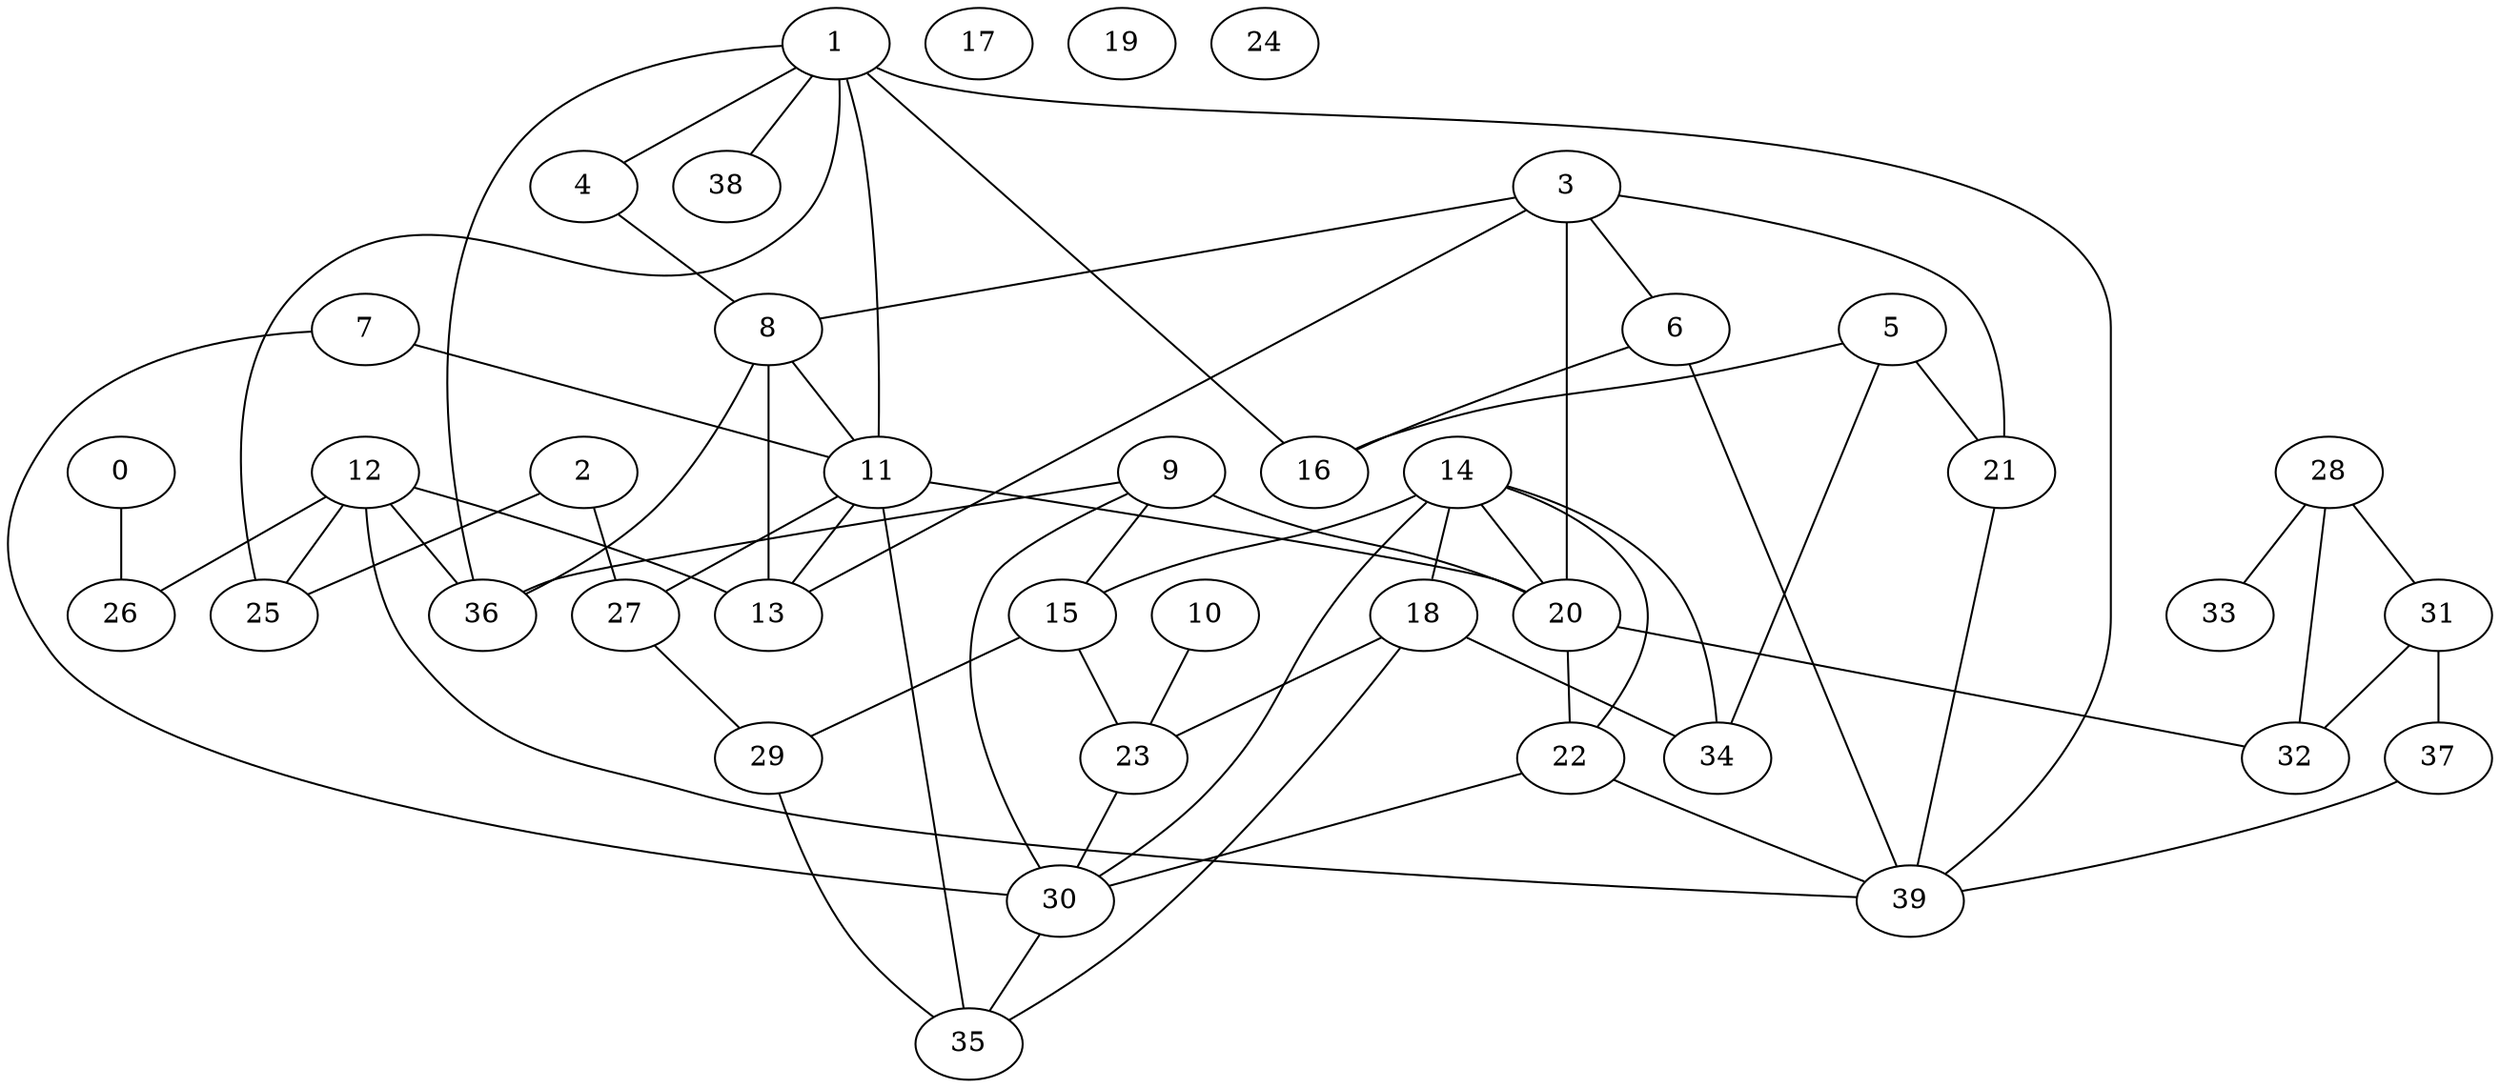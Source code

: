 strict graph "" {
	0	[w=7];
	26	[w=-16];
	0 -- 26	[w=-6];
	1	[w=15];
	4	[w=9];
	1 -- 4	[w=-8];
	11	[w=-10];
	1 -- 11	[w=2];
	16	[w=-11];
	1 -- 16	[w=13];
	25	[w=4];
	1 -- 25	[w=13];
	36	[w=-11];
	1 -- 36	[w=6];
	38	[w=9];
	1 -- 38	[w=6];
	39	[w=5];
	1 -- 39	[w=8];
	2	[w=12];
	2 -- 25	[w=13];
	27	[w=10];
	2 -- 27	[w=10];
	3	[w=15];
	6	[w=6];
	3 -- 6	[w=-9];
	8	[w=-5];
	3 -- 8	[w=11];
	13	[w=10];
	3 -- 13	[w=11];
	20	[w=11];
	3 -- 20	[w=-2];
	21	[w=5];
	3 -- 21	[w=-4];
	4 -- 8	[w=16];
	5	[w=7];
	5 -- 16	[w=-16];
	5 -- 21	[w=-8];
	34	[w=-6];
	5 -- 34	[w=11];
	6 -- 16	[w=16];
	6 -- 39	[w=10];
	7	[w=-9];
	7 -- 11	[w=-15];
	30	[w=-10];
	7 -- 30	[w=-15];
	8 -- 11	[w=-6];
	8 -- 13	[w=-15];
	8 -- 36	[w=-6];
	9	[w=-4];
	15	[w=7];
	9 -- 15	[w=-4];
	9 -- 20	[w=-12];
	9 -- 30	[w=6];
	9 -- 36	[w=9];
	10	[w=-8];
	23	[w=-5];
	10 -- 23	[w=12];
	11 -- 13	[w=-5];
	11 -- 20	[w=-14];
	11 -- 27	[w=14];
	35	[w=16];
	11 -- 35	[w=-16];
	12	[w=12];
	12 -- 13	[w=6];
	12 -- 25	[w=-10];
	12 -- 26	[w=12];
	12 -- 36	[w=6];
	12 -- 39	[w=-13];
	14	[w=4];
	14 -- 15	[w=16];
	18	[w=12];
	14 -- 18	[w=-8];
	14 -- 20	[w=-3];
	22	[w=-3];
	14 -- 22	[w=-14];
	14 -- 30	[w=-11];
	14 -- 34	[w=-15];
	15 -- 23	[w=11];
	29	[w=16];
	15 -- 29	[w=14];
	17	[w=11];
	18 -- 23	[w=5];
	18 -- 34	[w=16];
	18 -- 35	[w=-15];
	19	[w=-2];
	20 -- 22	[w=-11];
	32	[w=15];
	20 -- 32	[w=-12];
	21 -- 39	[w=8];
	22 -- 30	[w=-7];
	22 -- 39	[w=-3];
	23 -- 30	[w=-4];
	24	[w=3];
	27 -- 29	[w=-6];
	28	[w=4];
	31	[w=-15];
	28 -- 31	[w=-12];
	28 -- 32	[w=2];
	33	[w=-2];
	28 -- 33	[w=11];
	29 -- 35	[w=-9];
	30 -- 35	[w=11];
	31 -- 32	[w=5];
	37	[w=10];
	31 -- 37	[w=8];
	37 -- 39	[w=-6];
}
